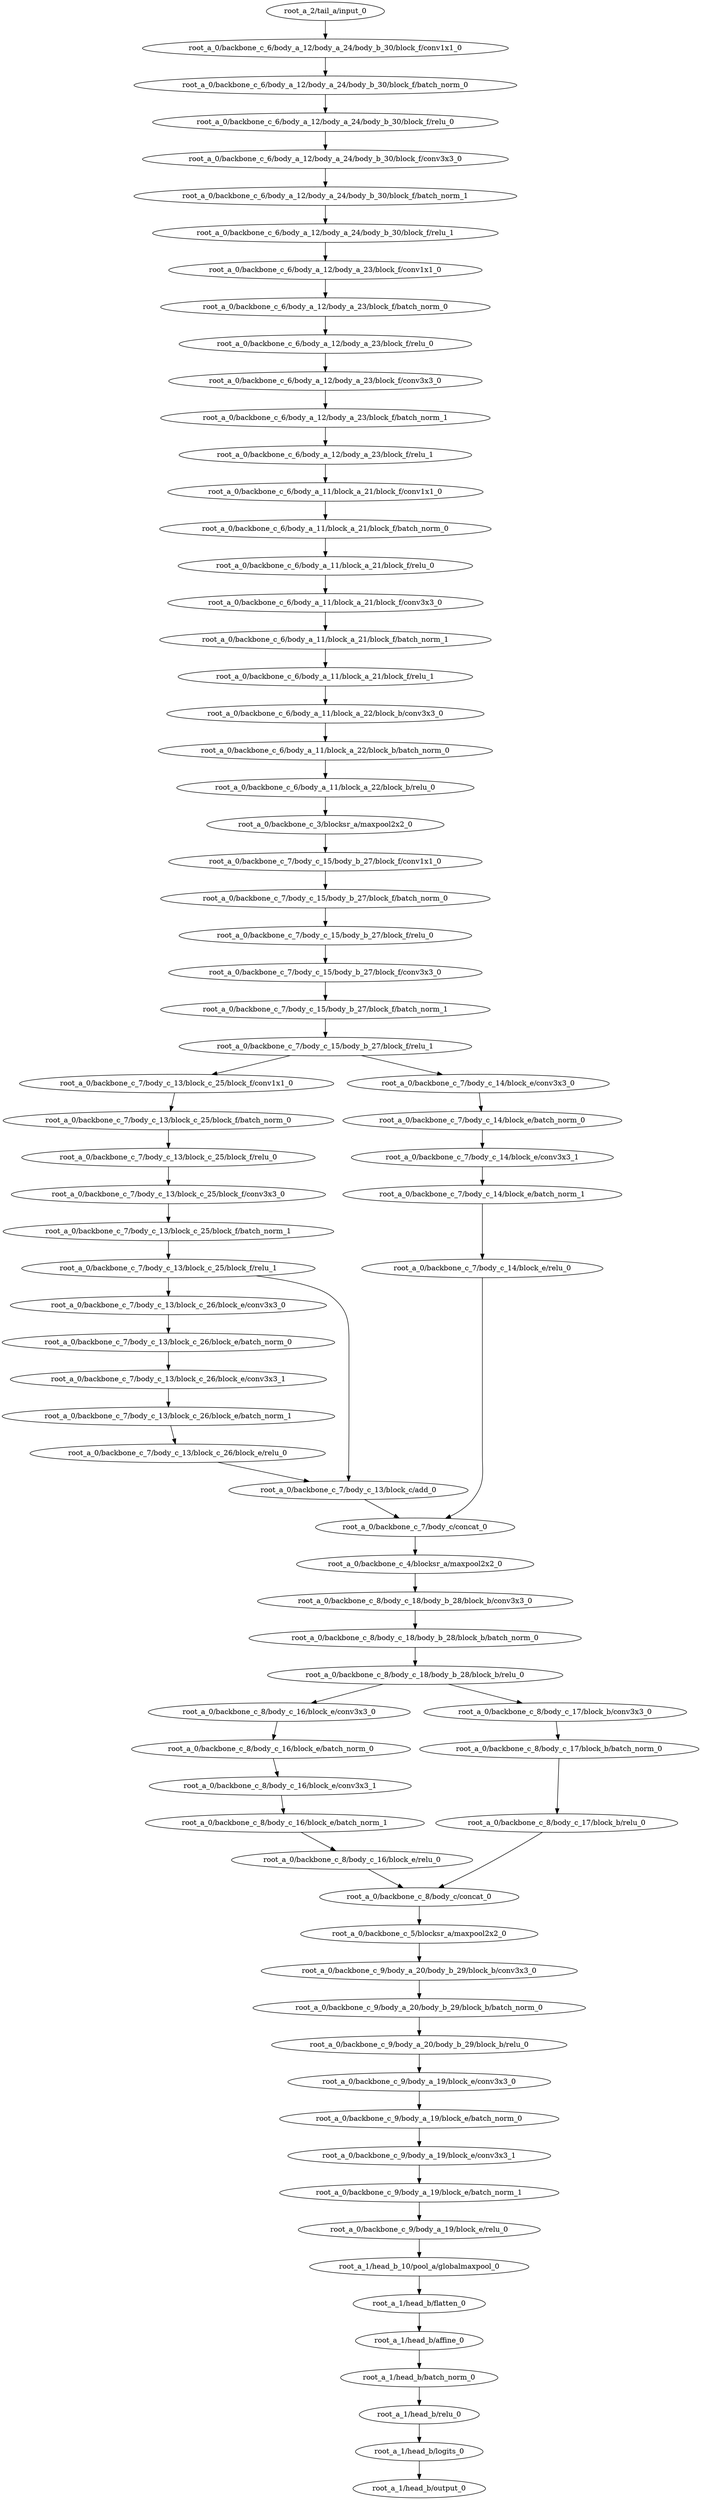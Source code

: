 digraph root_a {
	"root_a_2/tail_a/input_0"
	"root_a_0/backbone_c_6/body_a_12/body_a_24/body_b_30/block_f/conv1x1_0"
	"root_a_0/backbone_c_6/body_a_12/body_a_24/body_b_30/block_f/batch_norm_0"
	"root_a_0/backbone_c_6/body_a_12/body_a_24/body_b_30/block_f/relu_0"
	"root_a_0/backbone_c_6/body_a_12/body_a_24/body_b_30/block_f/conv3x3_0"
	"root_a_0/backbone_c_6/body_a_12/body_a_24/body_b_30/block_f/batch_norm_1"
	"root_a_0/backbone_c_6/body_a_12/body_a_24/body_b_30/block_f/relu_1"
	"root_a_0/backbone_c_6/body_a_12/body_a_23/block_f/conv1x1_0"
	"root_a_0/backbone_c_6/body_a_12/body_a_23/block_f/batch_norm_0"
	"root_a_0/backbone_c_6/body_a_12/body_a_23/block_f/relu_0"
	"root_a_0/backbone_c_6/body_a_12/body_a_23/block_f/conv3x3_0"
	"root_a_0/backbone_c_6/body_a_12/body_a_23/block_f/batch_norm_1"
	"root_a_0/backbone_c_6/body_a_12/body_a_23/block_f/relu_1"
	"root_a_0/backbone_c_6/body_a_11/block_a_21/block_f/conv1x1_0"
	"root_a_0/backbone_c_6/body_a_11/block_a_21/block_f/batch_norm_0"
	"root_a_0/backbone_c_6/body_a_11/block_a_21/block_f/relu_0"
	"root_a_0/backbone_c_6/body_a_11/block_a_21/block_f/conv3x3_0"
	"root_a_0/backbone_c_6/body_a_11/block_a_21/block_f/batch_norm_1"
	"root_a_0/backbone_c_6/body_a_11/block_a_21/block_f/relu_1"
	"root_a_0/backbone_c_6/body_a_11/block_a_22/block_b/conv3x3_0"
	"root_a_0/backbone_c_6/body_a_11/block_a_22/block_b/batch_norm_0"
	"root_a_0/backbone_c_6/body_a_11/block_a_22/block_b/relu_0"
	"root_a_0/backbone_c_3/blocksr_a/maxpool2x2_0"
	"root_a_0/backbone_c_7/body_c_15/body_b_27/block_f/conv1x1_0"
	"root_a_0/backbone_c_7/body_c_15/body_b_27/block_f/batch_norm_0"
	"root_a_0/backbone_c_7/body_c_15/body_b_27/block_f/relu_0"
	"root_a_0/backbone_c_7/body_c_15/body_b_27/block_f/conv3x3_0"
	"root_a_0/backbone_c_7/body_c_15/body_b_27/block_f/batch_norm_1"
	"root_a_0/backbone_c_7/body_c_15/body_b_27/block_f/relu_1"
	"root_a_0/backbone_c_7/body_c_13/block_c_25/block_f/conv1x1_0"
	"root_a_0/backbone_c_7/body_c_13/block_c_25/block_f/batch_norm_0"
	"root_a_0/backbone_c_7/body_c_13/block_c_25/block_f/relu_0"
	"root_a_0/backbone_c_7/body_c_13/block_c_25/block_f/conv3x3_0"
	"root_a_0/backbone_c_7/body_c_13/block_c_25/block_f/batch_norm_1"
	"root_a_0/backbone_c_7/body_c_13/block_c_25/block_f/relu_1"
	"root_a_0/backbone_c_7/body_c_13/block_c_26/block_e/conv3x3_0"
	"root_a_0/backbone_c_7/body_c_13/block_c_26/block_e/batch_norm_0"
	"root_a_0/backbone_c_7/body_c_13/block_c_26/block_e/conv3x3_1"
	"root_a_0/backbone_c_7/body_c_13/block_c_26/block_e/batch_norm_1"
	"root_a_0/backbone_c_7/body_c_13/block_c_26/block_e/relu_0"
	"root_a_0/backbone_c_7/body_c_13/block_c/add_0"
	"root_a_0/backbone_c_7/body_c_14/block_e/conv3x3_0"
	"root_a_0/backbone_c_7/body_c_14/block_e/batch_norm_0"
	"root_a_0/backbone_c_7/body_c_14/block_e/conv3x3_1"
	"root_a_0/backbone_c_7/body_c_14/block_e/batch_norm_1"
	"root_a_0/backbone_c_7/body_c_14/block_e/relu_0"
	"root_a_0/backbone_c_7/body_c/concat_0"
	"root_a_0/backbone_c_4/blocksr_a/maxpool2x2_0"
	"root_a_0/backbone_c_8/body_c_18/body_b_28/block_b/conv3x3_0"
	"root_a_0/backbone_c_8/body_c_18/body_b_28/block_b/batch_norm_0"
	"root_a_0/backbone_c_8/body_c_18/body_b_28/block_b/relu_0"
	"root_a_0/backbone_c_8/body_c_16/block_e/conv3x3_0"
	"root_a_0/backbone_c_8/body_c_16/block_e/batch_norm_0"
	"root_a_0/backbone_c_8/body_c_16/block_e/conv3x3_1"
	"root_a_0/backbone_c_8/body_c_16/block_e/batch_norm_1"
	"root_a_0/backbone_c_8/body_c_16/block_e/relu_0"
	"root_a_0/backbone_c_8/body_c_17/block_b/conv3x3_0"
	"root_a_0/backbone_c_8/body_c_17/block_b/batch_norm_0"
	"root_a_0/backbone_c_8/body_c_17/block_b/relu_0"
	"root_a_0/backbone_c_8/body_c/concat_0"
	"root_a_0/backbone_c_5/blocksr_a/maxpool2x2_0"
	"root_a_0/backbone_c_9/body_a_20/body_b_29/block_b/conv3x3_0"
	"root_a_0/backbone_c_9/body_a_20/body_b_29/block_b/batch_norm_0"
	"root_a_0/backbone_c_9/body_a_20/body_b_29/block_b/relu_0"
	"root_a_0/backbone_c_9/body_a_19/block_e/conv3x3_0"
	"root_a_0/backbone_c_9/body_a_19/block_e/batch_norm_0"
	"root_a_0/backbone_c_9/body_a_19/block_e/conv3x3_1"
	"root_a_0/backbone_c_9/body_a_19/block_e/batch_norm_1"
	"root_a_0/backbone_c_9/body_a_19/block_e/relu_0"
	"root_a_1/head_b_10/pool_a/globalmaxpool_0"
	"root_a_1/head_b/flatten_0"
	"root_a_1/head_b/affine_0"
	"root_a_1/head_b/batch_norm_0"
	"root_a_1/head_b/relu_0"
	"root_a_1/head_b/logits_0"
	"root_a_1/head_b/output_0"

	"root_a_2/tail_a/input_0" -> "root_a_0/backbone_c_6/body_a_12/body_a_24/body_b_30/block_f/conv1x1_0"
	"root_a_0/backbone_c_6/body_a_12/body_a_24/body_b_30/block_f/conv1x1_0" -> "root_a_0/backbone_c_6/body_a_12/body_a_24/body_b_30/block_f/batch_norm_0"
	"root_a_0/backbone_c_6/body_a_12/body_a_24/body_b_30/block_f/batch_norm_0" -> "root_a_0/backbone_c_6/body_a_12/body_a_24/body_b_30/block_f/relu_0"
	"root_a_0/backbone_c_6/body_a_12/body_a_24/body_b_30/block_f/relu_0" -> "root_a_0/backbone_c_6/body_a_12/body_a_24/body_b_30/block_f/conv3x3_0"
	"root_a_0/backbone_c_6/body_a_12/body_a_24/body_b_30/block_f/conv3x3_0" -> "root_a_0/backbone_c_6/body_a_12/body_a_24/body_b_30/block_f/batch_norm_1"
	"root_a_0/backbone_c_6/body_a_12/body_a_24/body_b_30/block_f/batch_norm_1" -> "root_a_0/backbone_c_6/body_a_12/body_a_24/body_b_30/block_f/relu_1"
	"root_a_0/backbone_c_6/body_a_12/body_a_24/body_b_30/block_f/relu_1" -> "root_a_0/backbone_c_6/body_a_12/body_a_23/block_f/conv1x1_0"
	"root_a_0/backbone_c_6/body_a_12/body_a_23/block_f/conv1x1_0" -> "root_a_0/backbone_c_6/body_a_12/body_a_23/block_f/batch_norm_0"
	"root_a_0/backbone_c_6/body_a_12/body_a_23/block_f/batch_norm_0" -> "root_a_0/backbone_c_6/body_a_12/body_a_23/block_f/relu_0"
	"root_a_0/backbone_c_6/body_a_12/body_a_23/block_f/relu_0" -> "root_a_0/backbone_c_6/body_a_12/body_a_23/block_f/conv3x3_0"
	"root_a_0/backbone_c_6/body_a_12/body_a_23/block_f/conv3x3_0" -> "root_a_0/backbone_c_6/body_a_12/body_a_23/block_f/batch_norm_1"
	"root_a_0/backbone_c_6/body_a_12/body_a_23/block_f/batch_norm_1" -> "root_a_0/backbone_c_6/body_a_12/body_a_23/block_f/relu_1"
	"root_a_0/backbone_c_6/body_a_12/body_a_23/block_f/relu_1" -> "root_a_0/backbone_c_6/body_a_11/block_a_21/block_f/conv1x1_0"
	"root_a_0/backbone_c_6/body_a_11/block_a_21/block_f/conv1x1_0" -> "root_a_0/backbone_c_6/body_a_11/block_a_21/block_f/batch_norm_0"
	"root_a_0/backbone_c_6/body_a_11/block_a_21/block_f/batch_norm_0" -> "root_a_0/backbone_c_6/body_a_11/block_a_21/block_f/relu_0"
	"root_a_0/backbone_c_6/body_a_11/block_a_21/block_f/relu_0" -> "root_a_0/backbone_c_6/body_a_11/block_a_21/block_f/conv3x3_0"
	"root_a_0/backbone_c_6/body_a_11/block_a_21/block_f/conv3x3_0" -> "root_a_0/backbone_c_6/body_a_11/block_a_21/block_f/batch_norm_1"
	"root_a_0/backbone_c_6/body_a_11/block_a_21/block_f/batch_norm_1" -> "root_a_0/backbone_c_6/body_a_11/block_a_21/block_f/relu_1"
	"root_a_0/backbone_c_6/body_a_11/block_a_21/block_f/relu_1" -> "root_a_0/backbone_c_6/body_a_11/block_a_22/block_b/conv3x3_0"
	"root_a_0/backbone_c_6/body_a_11/block_a_22/block_b/conv3x3_0" -> "root_a_0/backbone_c_6/body_a_11/block_a_22/block_b/batch_norm_0"
	"root_a_0/backbone_c_6/body_a_11/block_a_22/block_b/batch_norm_0" -> "root_a_0/backbone_c_6/body_a_11/block_a_22/block_b/relu_0"
	"root_a_0/backbone_c_6/body_a_11/block_a_22/block_b/relu_0" -> "root_a_0/backbone_c_3/blocksr_a/maxpool2x2_0"
	"root_a_0/backbone_c_3/blocksr_a/maxpool2x2_0" -> "root_a_0/backbone_c_7/body_c_15/body_b_27/block_f/conv1x1_0"
	"root_a_0/backbone_c_7/body_c_15/body_b_27/block_f/conv1x1_0" -> "root_a_0/backbone_c_7/body_c_15/body_b_27/block_f/batch_norm_0"
	"root_a_0/backbone_c_7/body_c_15/body_b_27/block_f/batch_norm_0" -> "root_a_0/backbone_c_7/body_c_15/body_b_27/block_f/relu_0"
	"root_a_0/backbone_c_7/body_c_15/body_b_27/block_f/relu_0" -> "root_a_0/backbone_c_7/body_c_15/body_b_27/block_f/conv3x3_0"
	"root_a_0/backbone_c_7/body_c_15/body_b_27/block_f/conv3x3_0" -> "root_a_0/backbone_c_7/body_c_15/body_b_27/block_f/batch_norm_1"
	"root_a_0/backbone_c_7/body_c_15/body_b_27/block_f/batch_norm_1" -> "root_a_0/backbone_c_7/body_c_15/body_b_27/block_f/relu_1"
	"root_a_0/backbone_c_7/body_c_15/body_b_27/block_f/relu_1" -> "root_a_0/backbone_c_7/body_c_13/block_c_25/block_f/conv1x1_0"
	"root_a_0/backbone_c_7/body_c_13/block_c_25/block_f/conv1x1_0" -> "root_a_0/backbone_c_7/body_c_13/block_c_25/block_f/batch_norm_0"
	"root_a_0/backbone_c_7/body_c_13/block_c_25/block_f/batch_norm_0" -> "root_a_0/backbone_c_7/body_c_13/block_c_25/block_f/relu_0"
	"root_a_0/backbone_c_7/body_c_13/block_c_25/block_f/relu_0" -> "root_a_0/backbone_c_7/body_c_13/block_c_25/block_f/conv3x3_0"
	"root_a_0/backbone_c_7/body_c_13/block_c_25/block_f/conv3x3_0" -> "root_a_0/backbone_c_7/body_c_13/block_c_25/block_f/batch_norm_1"
	"root_a_0/backbone_c_7/body_c_13/block_c_25/block_f/batch_norm_1" -> "root_a_0/backbone_c_7/body_c_13/block_c_25/block_f/relu_1"
	"root_a_0/backbone_c_7/body_c_13/block_c_25/block_f/relu_1" -> "root_a_0/backbone_c_7/body_c_13/block_c_26/block_e/conv3x3_0"
	"root_a_0/backbone_c_7/body_c_13/block_c_26/block_e/conv3x3_0" -> "root_a_0/backbone_c_7/body_c_13/block_c_26/block_e/batch_norm_0"
	"root_a_0/backbone_c_7/body_c_13/block_c_26/block_e/batch_norm_0" -> "root_a_0/backbone_c_7/body_c_13/block_c_26/block_e/conv3x3_1"
	"root_a_0/backbone_c_7/body_c_13/block_c_26/block_e/conv3x3_1" -> "root_a_0/backbone_c_7/body_c_13/block_c_26/block_e/batch_norm_1"
	"root_a_0/backbone_c_7/body_c_13/block_c_26/block_e/batch_norm_1" -> "root_a_0/backbone_c_7/body_c_13/block_c_26/block_e/relu_0"
	"root_a_0/backbone_c_7/body_c_13/block_c_26/block_e/relu_0" -> "root_a_0/backbone_c_7/body_c_13/block_c/add_0"
	"root_a_0/backbone_c_7/body_c_13/block_c_25/block_f/relu_1" -> "root_a_0/backbone_c_7/body_c_13/block_c/add_0"
	"root_a_0/backbone_c_7/body_c_15/body_b_27/block_f/relu_1" -> "root_a_0/backbone_c_7/body_c_14/block_e/conv3x3_0"
	"root_a_0/backbone_c_7/body_c_14/block_e/conv3x3_0" -> "root_a_0/backbone_c_7/body_c_14/block_e/batch_norm_0"
	"root_a_0/backbone_c_7/body_c_14/block_e/batch_norm_0" -> "root_a_0/backbone_c_7/body_c_14/block_e/conv3x3_1"
	"root_a_0/backbone_c_7/body_c_14/block_e/conv3x3_1" -> "root_a_0/backbone_c_7/body_c_14/block_e/batch_norm_1"
	"root_a_0/backbone_c_7/body_c_14/block_e/batch_norm_1" -> "root_a_0/backbone_c_7/body_c_14/block_e/relu_0"
	"root_a_0/backbone_c_7/body_c_13/block_c/add_0" -> "root_a_0/backbone_c_7/body_c/concat_0"
	"root_a_0/backbone_c_7/body_c_14/block_e/relu_0" -> "root_a_0/backbone_c_7/body_c/concat_0"
	"root_a_0/backbone_c_7/body_c/concat_0" -> "root_a_0/backbone_c_4/blocksr_a/maxpool2x2_0"
	"root_a_0/backbone_c_4/blocksr_a/maxpool2x2_0" -> "root_a_0/backbone_c_8/body_c_18/body_b_28/block_b/conv3x3_0"
	"root_a_0/backbone_c_8/body_c_18/body_b_28/block_b/conv3x3_0" -> "root_a_0/backbone_c_8/body_c_18/body_b_28/block_b/batch_norm_0"
	"root_a_0/backbone_c_8/body_c_18/body_b_28/block_b/batch_norm_0" -> "root_a_0/backbone_c_8/body_c_18/body_b_28/block_b/relu_0"
	"root_a_0/backbone_c_8/body_c_18/body_b_28/block_b/relu_0" -> "root_a_0/backbone_c_8/body_c_16/block_e/conv3x3_0"
	"root_a_0/backbone_c_8/body_c_16/block_e/conv3x3_0" -> "root_a_0/backbone_c_8/body_c_16/block_e/batch_norm_0"
	"root_a_0/backbone_c_8/body_c_16/block_e/batch_norm_0" -> "root_a_0/backbone_c_8/body_c_16/block_e/conv3x3_1"
	"root_a_0/backbone_c_8/body_c_16/block_e/conv3x3_1" -> "root_a_0/backbone_c_8/body_c_16/block_e/batch_norm_1"
	"root_a_0/backbone_c_8/body_c_16/block_e/batch_norm_1" -> "root_a_0/backbone_c_8/body_c_16/block_e/relu_0"
	"root_a_0/backbone_c_8/body_c_18/body_b_28/block_b/relu_0" -> "root_a_0/backbone_c_8/body_c_17/block_b/conv3x3_0"
	"root_a_0/backbone_c_8/body_c_17/block_b/conv3x3_0" -> "root_a_0/backbone_c_8/body_c_17/block_b/batch_norm_0"
	"root_a_0/backbone_c_8/body_c_17/block_b/batch_norm_0" -> "root_a_0/backbone_c_8/body_c_17/block_b/relu_0"
	"root_a_0/backbone_c_8/body_c_16/block_e/relu_0" -> "root_a_0/backbone_c_8/body_c/concat_0"
	"root_a_0/backbone_c_8/body_c_17/block_b/relu_0" -> "root_a_0/backbone_c_8/body_c/concat_0"
	"root_a_0/backbone_c_8/body_c/concat_0" -> "root_a_0/backbone_c_5/blocksr_a/maxpool2x2_0"
	"root_a_0/backbone_c_5/blocksr_a/maxpool2x2_0" -> "root_a_0/backbone_c_9/body_a_20/body_b_29/block_b/conv3x3_0"
	"root_a_0/backbone_c_9/body_a_20/body_b_29/block_b/conv3x3_0" -> "root_a_0/backbone_c_9/body_a_20/body_b_29/block_b/batch_norm_0"
	"root_a_0/backbone_c_9/body_a_20/body_b_29/block_b/batch_norm_0" -> "root_a_0/backbone_c_9/body_a_20/body_b_29/block_b/relu_0"
	"root_a_0/backbone_c_9/body_a_20/body_b_29/block_b/relu_0" -> "root_a_0/backbone_c_9/body_a_19/block_e/conv3x3_0"
	"root_a_0/backbone_c_9/body_a_19/block_e/conv3x3_0" -> "root_a_0/backbone_c_9/body_a_19/block_e/batch_norm_0"
	"root_a_0/backbone_c_9/body_a_19/block_e/batch_norm_0" -> "root_a_0/backbone_c_9/body_a_19/block_e/conv3x3_1"
	"root_a_0/backbone_c_9/body_a_19/block_e/conv3x3_1" -> "root_a_0/backbone_c_9/body_a_19/block_e/batch_norm_1"
	"root_a_0/backbone_c_9/body_a_19/block_e/batch_norm_1" -> "root_a_0/backbone_c_9/body_a_19/block_e/relu_0"
	"root_a_0/backbone_c_9/body_a_19/block_e/relu_0" -> "root_a_1/head_b_10/pool_a/globalmaxpool_0"
	"root_a_1/head_b_10/pool_a/globalmaxpool_0" -> "root_a_1/head_b/flatten_0"
	"root_a_1/head_b/flatten_0" -> "root_a_1/head_b/affine_0"
	"root_a_1/head_b/affine_0" -> "root_a_1/head_b/batch_norm_0"
	"root_a_1/head_b/batch_norm_0" -> "root_a_1/head_b/relu_0"
	"root_a_1/head_b/relu_0" -> "root_a_1/head_b/logits_0"
	"root_a_1/head_b/logits_0" -> "root_a_1/head_b/output_0"

}